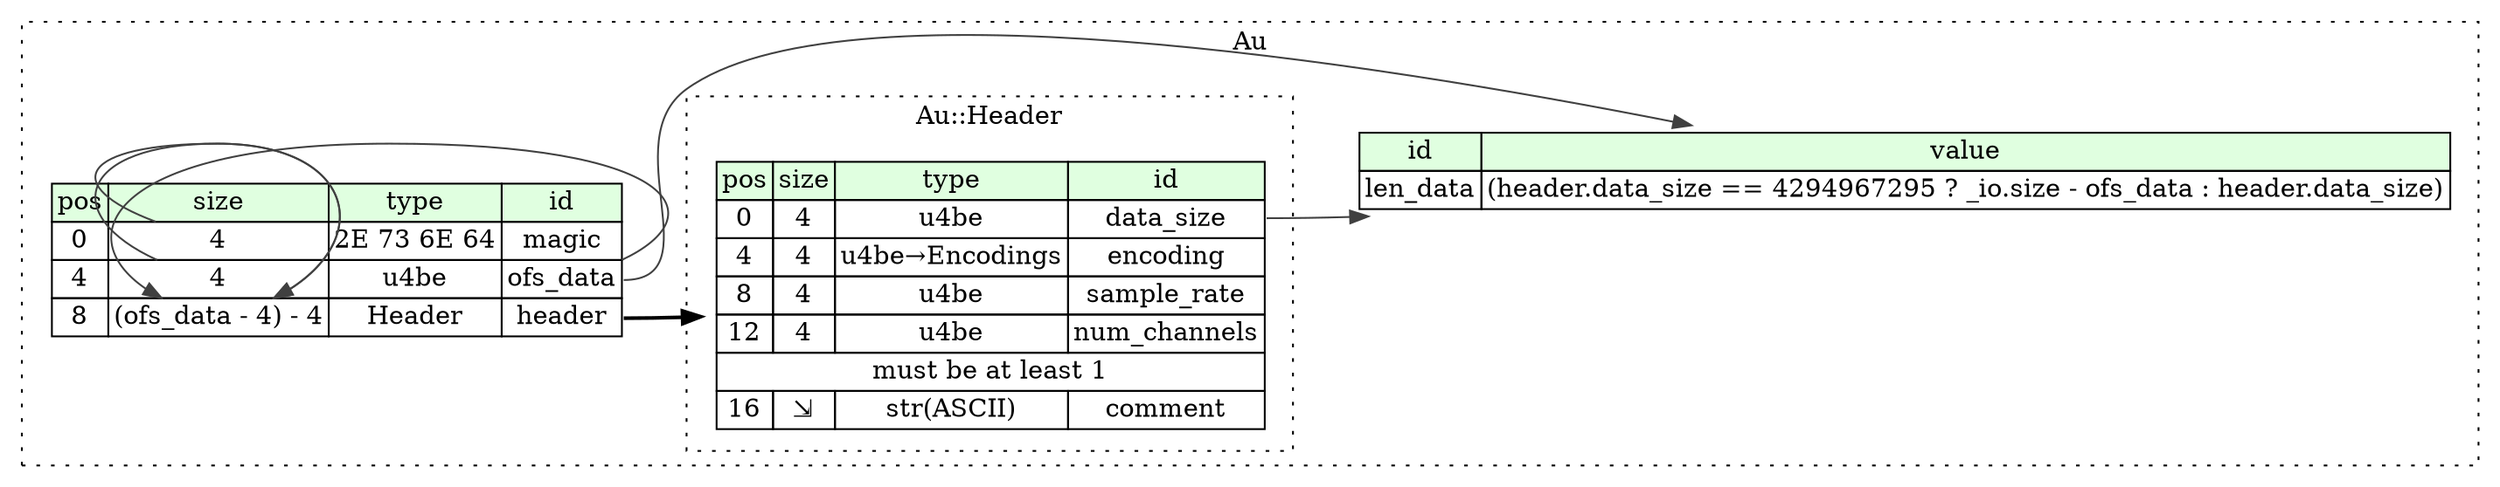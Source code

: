 digraph {
	rankdir=LR;
	node [shape=plaintext];
	subgraph cluster__au {
		label="Au";
		graph[style=dotted];

		au__seq [label=<<TABLE BORDER="0" CELLBORDER="1" CELLSPACING="0">
			<TR><TD BGCOLOR="#E0FFE0">pos</TD><TD BGCOLOR="#E0FFE0">size</TD><TD BGCOLOR="#E0FFE0">type</TD><TD BGCOLOR="#E0FFE0">id</TD></TR>
			<TR><TD PORT="magic_pos">0</TD><TD PORT="magic_size">4</TD><TD>2E 73 6E 64</TD><TD PORT="magic_type">magic</TD></TR>
			<TR><TD PORT="ofs_data_pos">4</TD><TD PORT="ofs_data_size">4</TD><TD>u4be</TD><TD PORT="ofs_data_type">ofs_data</TD></TR>
			<TR><TD PORT="header_pos">8</TD><TD PORT="header_size">(ofs_data - 4) - 4</TD><TD>Header</TD><TD PORT="header_type">header</TD></TR>
		</TABLE>>];
		au__inst__len_data [label=<<TABLE BORDER="0" CELLBORDER="1" CELLSPACING="0">
			<TR><TD BGCOLOR="#E0FFE0">id</TD><TD BGCOLOR="#E0FFE0">value</TD></TR>
			<TR><TD>len_data</TD><TD>(header.data_size == 4294967295 ? _io.size - ofs_data : header.data_size)</TD></TR>
		</TABLE>>];
		subgraph cluster__header {
			label="Au::Header";
			graph[style=dotted];

			header__seq [label=<<TABLE BORDER="0" CELLBORDER="1" CELLSPACING="0">
				<TR><TD BGCOLOR="#E0FFE0">pos</TD><TD BGCOLOR="#E0FFE0">size</TD><TD BGCOLOR="#E0FFE0">type</TD><TD BGCOLOR="#E0FFE0">id</TD></TR>
				<TR><TD PORT="data_size_pos">0</TD><TD PORT="data_size_size">4</TD><TD>u4be</TD><TD PORT="data_size_type">data_size</TD></TR>
				<TR><TD PORT="encoding_pos">4</TD><TD PORT="encoding_size">4</TD><TD>u4be→Encodings</TD><TD PORT="encoding_type">encoding</TD></TR>
				<TR><TD PORT="sample_rate_pos">8</TD><TD PORT="sample_rate_size">4</TD><TD>u4be</TD><TD PORT="sample_rate_type">sample_rate</TD></TR>
				<TR><TD PORT="num_channels_pos">12</TD><TD PORT="num_channels_size">4</TD><TD>u4be</TD><TD PORT="num_channels_type">num_channels</TD></TR>
				<TR><TD COLSPAN="4" PORT="num_channels__valid">must be at least 1</TD></TR>
				<TR><TD PORT="comment_pos">16</TD><TD PORT="comment_size">⇲</TD><TD>str(ASCII)</TD><TD PORT="comment_type">comment</TD></TR>
			</TABLE>>];
		}
	}
	au__seq:ofs_data_type -> au__seq:header_size [color="#404040"];
	au__seq:magic_size -> au__seq:header_size [color="#404040"];
	au__seq:ofs_data_size -> au__seq:header_size [color="#404040"];
	au__seq:header_type -> header__seq [style=bold];
	header__seq:data_size_type -> au__inst__len_data [color="#404040"];
	au__seq:ofs_data_type -> au__inst__len_data [color="#404040"];
}
